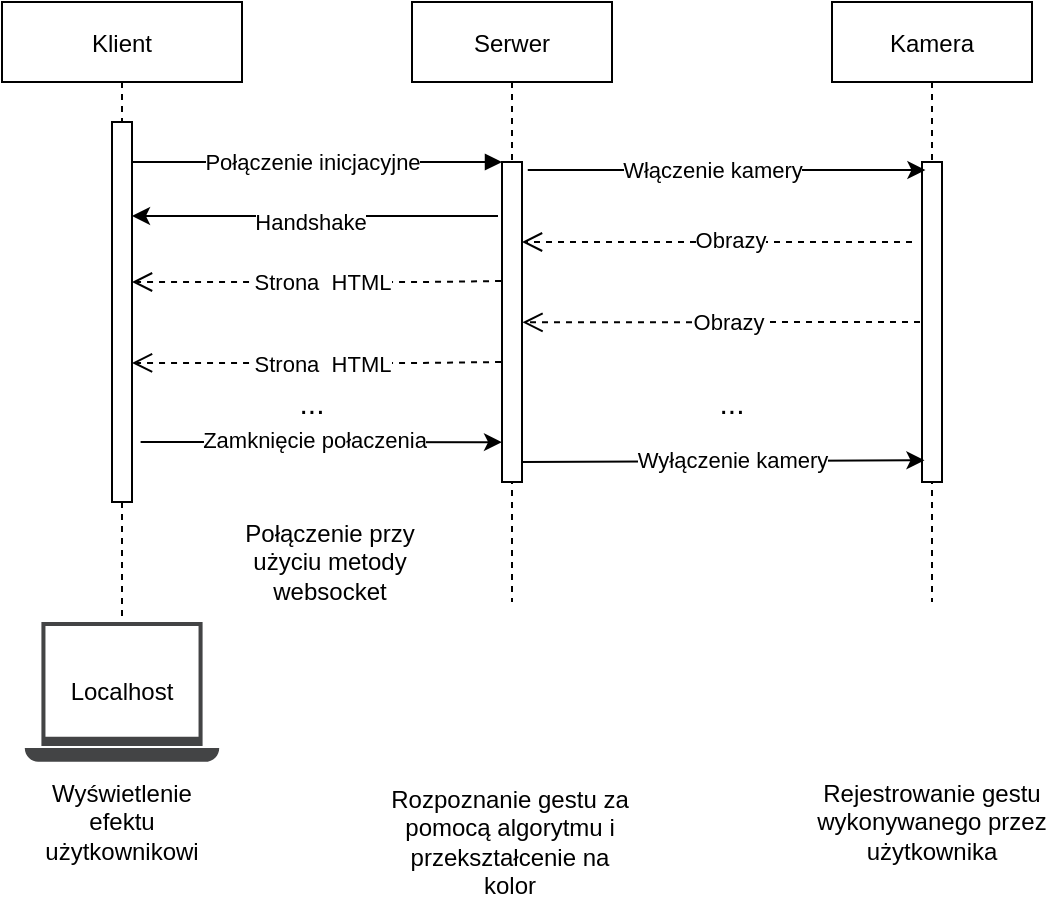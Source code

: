<mxfile version="14.7.3" type="github">
  <diagram id="kgpKYQtTHZ0yAKxKKP6v" name="Page-1">
    <mxGraphModel dx="460" dy="762" grid="1" gridSize="10" guides="1" tooltips="1" connect="1" arrows="1" fold="1" page="1" pageScale="1" pageWidth="850" pageHeight="1100" math="0" shadow="0">
      <root>
        <mxCell id="0" />
        <mxCell id="1" parent="0" />
        <mxCell id="3nuBFxr9cyL0pnOWT2aG-1" value="Klient " style="shape=umlLifeline;perimeter=lifelinePerimeter;container=1;collapsible=0;recursiveResize=0;rounded=0;shadow=0;strokeWidth=1;" parent="1" vertex="1">
          <mxGeometry x="95" y="80" width="120" height="310" as="geometry" />
        </mxCell>
        <mxCell id="3nuBFxr9cyL0pnOWT2aG-2" value="" style="points=[];perimeter=orthogonalPerimeter;rounded=0;shadow=0;strokeWidth=1;" parent="3nuBFxr9cyL0pnOWT2aG-1" vertex="1">
          <mxGeometry x="55" y="60" width="10" height="190" as="geometry" />
        </mxCell>
        <mxCell id="3nuBFxr9cyL0pnOWT2aG-5" value="Serwer" style="shape=umlLifeline;perimeter=lifelinePerimeter;container=1;collapsible=0;recursiveResize=0;rounded=0;shadow=0;strokeWidth=1;" parent="1" vertex="1">
          <mxGeometry x="300" y="80" width="100" height="300" as="geometry" />
        </mxCell>
        <mxCell id="3nuBFxr9cyL0pnOWT2aG-6" value="" style="points=[];perimeter=orthogonalPerimeter;rounded=0;shadow=0;strokeWidth=1;" parent="3nuBFxr9cyL0pnOWT2aG-5" vertex="1">
          <mxGeometry x="45" y="80" width="10" height="160" as="geometry" />
        </mxCell>
        <mxCell id="3nuBFxr9cyL0pnOWT2aG-8" value="" style="verticalAlign=bottom;endArrow=block;entryX=0;entryY=0;shadow=0;strokeWidth=1;" parent="1" source="3nuBFxr9cyL0pnOWT2aG-2" target="3nuBFxr9cyL0pnOWT2aG-6" edge="1">
          <mxGeometry relative="1" as="geometry">
            <mxPoint x="275" y="160" as="sourcePoint" />
          </mxGeometry>
        </mxCell>
        <mxCell id="br4FtKxxlDKlVfCPAYSt-15" value="Połączenie inicjacyjne" style="edgeLabel;html=1;align=center;verticalAlign=middle;resizable=0;points=[];" parent="3nuBFxr9cyL0pnOWT2aG-8" vertex="1" connectable="0">
          <mxGeometry x="0.135" y="4" relative="1" as="geometry">
            <mxPoint x="-15" y="4" as="offset" />
          </mxGeometry>
        </mxCell>
        <mxCell id="br4FtKxxlDKlVfCPAYSt-1" value="" style="endArrow=classic;html=1;exitX=-0.2;exitY=0.169;exitDx=0;exitDy=0;exitPerimeter=0;" parent="1" source="3nuBFxr9cyL0pnOWT2aG-6" edge="1">
          <mxGeometry width="50" height="50" relative="1" as="geometry">
            <mxPoint x="150" y="410" as="sourcePoint" />
            <mxPoint x="160" y="187" as="targetPoint" />
            <Array as="points">
              <mxPoint x="220" y="187" />
            </Array>
          </mxGeometry>
        </mxCell>
        <mxCell id="br4FtKxxlDKlVfCPAYSt-2" value="Handshake" style="edgeLabel;html=1;align=center;verticalAlign=middle;resizable=0;points=[];" parent="br4FtKxxlDKlVfCPAYSt-1" vertex="1" connectable="0">
          <mxGeometry x="0.176" relative="1" as="geometry">
            <mxPoint x="13" y="3" as="offset" />
          </mxGeometry>
        </mxCell>
        <mxCell id="br4FtKxxlDKlVfCPAYSt-5" value="" style="pointerEvents=1;shadow=0;dashed=0;html=1;strokeColor=none;fillColor=#434445;aspect=fixed;labelPosition=center;verticalLabelPosition=bottom;verticalAlign=top;align=center;outlineConnect=0;shape=mxgraph.vvd.laptop;" parent="1" vertex="1">
          <mxGeometry x="106.39" y="390" width="97.22" height="70" as="geometry" />
        </mxCell>
        <mxCell id="br4FtKxxlDKlVfCPAYSt-7" value="Localhost" style="text;html=1;strokeColor=none;fillColor=none;align=center;verticalAlign=middle;whiteSpace=wrap;rounded=0;" parent="1" vertex="1">
          <mxGeometry x="135" y="415" width="40" height="20" as="geometry" />
        </mxCell>
        <mxCell id="br4FtKxxlDKlVfCPAYSt-9" value="Kamera" style="shape=umlLifeline;perimeter=lifelinePerimeter;container=1;collapsible=0;recursiveResize=0;rounded=0;shadow=0;strokeWidth=1;" parent="1" vertex="1">
          <mxGeometry x="510" y="80" width="100" height="300" as="geometry" />
        </mxCell>
        <mxCell id="br4FtKxxlDKlVfCPAYSt-10" value="" style="points=[];perimeter=orthogonalPerimeter;rounded=0;shadow=0;strokeWidth=1;" parent="br4FtKxxlDKlVfCPAYSt-9" vertex="1">
          <mxGeometry x="45" y="80" width="10" height="160" as="geometry" />
        </mxCell>
        <mxCell id="br4FtKxxlDKlVfCPAYSt-12" value="" style="shape=image;html=1;verticalAlign=top;verticalLabelPosition=bottom;labelBackgroundColor=#ffffff;imageAspect=0;aspect=fixed;image=https://cdn1.iconfinder.com/data/icons/feather-2/24/camera-128.png" parent="1" vertex="1">
          <mxGeometry x="525" y="390" width="70" height="70" as="geometry" />
        </mxCell>
        <mxCell id="br4FtKxxlDKlVfCPAYSt-13" value="" style="endArrow=classic;html=1;exitX=1.288;exitY=0.025;exitDx=0;exitDy=0;exitPerimeter=0;entryX=0.171;entryY=0.025;entryDx=0;entryDy=0;entryPerimeter=0;" parent="1" source="3nuBFxr9cyL0pnOWT2aG-6" target="br4FtKxxlDKlVfCPAYSt-10" edge="1">
          <mxGeometry width="50" height="50" relative="1" as="geometry">
            <mxPoint x="450" y="560" as="sourcePoint" />
            <mxPoint x="550" y="164" as="targetPoint" />
          </mxGeometry>
        </mxCell>
        <mxCell id="br4FtKxxlDKlVfCPAYSt-16" value="Włączenie kamery" style="edgeLabel;html=1;align=center;verticalAlign=middle;resizable=0;points=[];" parent="br4FtKxxlDKlVfCPAYSt-13" vertex="1" connectable="0">
          <mxGeometry x="0.195" relative="1" as="geometry">
            <mxPoint x="-27" as="offset" />
          </mxGeometry>
        </mxCell>
        <mxCell id="br4FtKxxlDKlVfCPAYSt-17" value="" style="verticalAlign=bottom;endArrow=open;dashed=1;endSize=8;shadow=0;strokeWidth=1;" parent="1" target="3nuBFxr9cyL0pnOWT2aG-6" edge="1">
          <mxGeometry x="0.026" relative="1" as="geometry">
            <mxPoint x="370" y="200" as="targetPoint" />
            <mxPoint x="550" y="200" as="sourcePoint" />
            <Array as="points">
              <mxPoint x="500" y="200" />
            </Array>
            <mxPoint as="offset" />
          </mxGeometry>
        </mxCell>
        <mxCell id="br4FtKxxlDKlVfCPAYSt-19" value="Obrazy" style="edgeLabel;html=1;align=center;verticalAlign=middle;resizable=0;points=[];" parent="br4FtKxxlDKlVfCPAYSt-17" vertex="1" connectable="0">
          <mxGeometry x="-0.067" y="-1" relative="1" as="geometry">
            <mxPoint as="offset" />
          </mxGeometry>
        </mxCell>
        <mxCell id="br4FtKxxlDKlVfCPAYSt-18" value="" style="verticalAlign=bottom;endArrow=open;dashed=1;endSize=8;shadow=0;strokeWidth=1;entryX=1.124;entryY=0.501;entryDx=0;entryDy=0;entryPerimeter=0;" parent="1" edge="1">
          <mxGeometry relative="1" as="geometry">
            <mxPoint x="355.24" y="240.16" as="targetPoint" />
            <mxPoint x="554" y="240" as="sourcePoint" />
            <Array as="points">
              <mxPoint x="504" y="240" />
            </Array>
          </mxGeometry>
        </mxCell>
        <mxCell id="br4FtKxxlDKlVfCPAYSt-20" value="Obrazy" style="edgeLabel;html=1;align=center;verticalAlign=middle;resizable=0;points=[];" parent="br4FtKxxlDKlVfCPAYSt-18" vertex="1" connectable="0">
          <mxGeometry x="-0.1" relative="1" as="geometry">
            <mxPoint x="-7" as="offset" />
          </mxGeometry>
        </mxCell>
        <mxCell id="br4FtKxxlDKlVfCPAYSt-21" value="" style="verticalAlign=bottom;endArrow=open;dashed=1;endSize=8;shadow=0;strokeWidth=1;exitX=-0.048;exitY=0.372;exitDx=0;exitDy=0;exitPerimeter=0;" parent="1" source="3nuBFxr9cyL0pnOWT2aG-6" edge="1">
          <mxGeometry relative="1" as="geometry">
            <mxPoint x="160" y="220" as="targetPoint" />
            <mxPoint x="340" y="220" as="sourcePoint" />
            <Array as="points">
              <mxPoint x="305" y="220" />
            </Array>
          </mxGeometry>
        </mxCell>
        <mxCell id="br4FtKxxlDKlVfCPAYSt-22" value="Strona&amp;nbsp; HTML" style="edgeLabel;html=1;align=center;verticalAlign=middle;resizable=0;points=[];" parent="br4FtKxxlDKlVfCPAYSt-21" vertex="1" connectable="0">
          <mxGeometry x="-0.1" relative="1" as="geometry">
            <mxPoint x="-7" as="offset" />
          </mxGeometry>
        </mxCell>
        <mxCell id="br4FtKxxlDKlVfCPAYSt-23" value="" style="verticalAlign=bottom;endArrow=open;dashed=1;endSize=8;shadow=0;strokeWidth=1;exitX=-0.048;exitY=0.372;exitDx=0;exitDy=0;exitPerimeter=0;" parent="1" edge="1">
          <mxGeometry relative="1" as="geometry">
            <mxPoint x="160" y="260.48" as="targetPoint" />
            <mxPoint x="344.52" y="260" as="sourcePoint" />
            <Array as="points">
              <mxPoint x="305" y="260.48" />
            </Array>
          </mxGeometry>
        </mxCell>
        <mxCell id="br4FtKxxlDKlVfCPAYSt-24" value="Strona&amp;nbsp; HTML" style="edgeLabel;html=1;align=center;verticalAlign=middle;resizable=0;points=[];" parent="br4FtKxxlDKlVfCPAYSt-23" vertex="1" connectable="0">
          <mxGeometry x="-0.1" relative="1" as="geometry">
            <mxPoint x="-7" as="offset" />
          </mxGeometry>
        </mxCell>
        <mxCell id="br4FtKxxlDKlVfCPAYSt-30" value="&lt;font style=&quot;font-size: 15px&quot;&gt;...&lt;/font&gt;" style="text;html=1;strokeColor=none;fillColor=none;align=center;verticalAlign=middle;whiteSpace=wrap;rounded=0;" parent="1" vertex="1">
          <mxGeometry x="230" y="270" width="40" height="20" as="geometry" />
        </mxCell>
        <mxCell id="br4FtKxxlDKlVfCPAYSt-31" value="&lt;font style=&quot;font-size: 15px&quot;&gt;...&lt;/font&gt;" style="text;html=1;strokeColor=none;fillColor=none;align=center;verticalAlign=middle;whiteSpace=wrap;rounded=0;" parent="1" vertex="1">
          <mxGeometry x="440" y="270" width="40" height="20" as="geometry" />
        </mxCell>
        <mxCell id="br4FtKxxlDKlVfCPAYSt-34" value="" style="endArrow=classic;html=1;exitX=1.383;exitY=0.871;exitDx=0;exitDy=0;exitPerimeter=0;entryX=0.124;entryY=0.932;entryDx=0;entryDy=0;entryPerimeter=0;" parent="1" target="br4FtKxxlDKlVfCPAYSt-10" edge="1">
          <mxGeometry width="50" height="50" relative="1" as="geometry">
            <mxPoint x="355.0" y="310" as="sourcePoint" />
            <mxPoint x="550" y="310" as="targetPoint" />
          </mxGeometry>
        </mxCell>
        <mxCell id="br4FtKxxlDKlVfCPAYSt-35" value="&lt;div align=&quot;center&quot;&gt;Wyłączenie kamery&lt;/div&gt;" style="edgeLabel;html=1;align=center;verticalAlign=middle;resizable=0;points=[];" parent="br4FtKxxlDKlVfCPAYSt-34" vertex="1" connectable="0">
          <mxGeometry x="-0.267" y="1" relative="1" as="geometry">
            <mxPoint x="31" as="offset" />
          </mxGeometry>
        </mxCell>
        <mxCell id="br4FtKxxlDKlVfCPAYSt-36" value="" style="endArrow=classic;html=1;exitX=1.383;exitY=0.871;exitDx=0;exitDy=0;exitPerimeter=0;entryX=-0.048;entryY=0.941;entryDx=0;entryDy=0;entryPerimeter=0;" parent="1" edge="1">
          <mxGeometry width="50" height="50" relative="1" as="geometry">
            <mxPoint x="164.31" y="300" as="sourcePoint" />
            <mxPoint x="345.0" y="300.07" as="targetPoint" />
          </mxGeometry>
        </mxCell>
        <mxCell id="br4FtKxxlDKlVfCPAYSt-37" value="Zamknięcie połaczenia" style="edgeLabel;html=1;align=center;verticalAlign=middle;resizable=0;points=[];" parent="br4FtKxxlDKlVfCPAYSt-36" vertex="1" connectable="0">
          <mxGeometry x="-0.267" y="1" relative="1" as="geometry">
            <mxPoint x="20" as="offset" />
          </mxGeometry>
        </mxCell>
        <mxCell id="br4FtKxxlDKlVfCPAYSt-38" value="Połączenie przy użyciu metody websocket" style="text;html=1;strokeColor=none;fillColor=none;align=center;verticalAlign=middle;whiteSpace=wrap;rounded=0;" parent="1" vertex="1">
          <mxGeometry x="203.61" y="340" width="110" height="40" as="geometry" />
        </mxCell>
        <mxCell id="br4FtKxxlDKlVfCPAYSt-39" value="Rozpoznanie gestu za pomocą algorytmu i przekształcenie na kolor" style="text;html=1;strokeColor=none;fillColor=none;align=center;verticalAlign=middle;whiteSpace=wrap;rounded=0;" parent="1" vertex="1">
          <mxGeometry x="283.61" y="480" width="130" height="40" as="geometry" />
        </mxCell>
        <mxCell id="br4FtKxxlDKlVfCPAYSt-40" value="Wyświetlenie efektu użytkownikowi" style="text;html=1;strokeColor=none;fillColor=none;align=center;verticalAlign=middle;whiteSpace=wrap;rounded=0;" parent="1" vertex="1">
          <mxGeometry x="135" y="480" width="40" height="20" as="geometry" />
        </mxCell>
        <mxCell id="br4FtKxxlDKlVfCPAYSt-41" value="Rejestrowanie gestu wykonywanego przez użytkownika" style="text;html=1;strokeColor=none;fillColor=none;align=center;verticalAlign=middle;whiteSpace=wrap;rounded=0;" parent="1" vertex="1">
          <mxGeometry x="500" y="475" width="120" height="30" as="geometry" />
        </mxCell>
        <mxCell id="1Crurk2GbxXEvVOLKUOw-1" value="" style="shape=image;html=1;verticalAlign=top;verticalLabelPosition=bottom;labelBackgroundColor=#ffffff;imageAspect=0;aspect=fixed;image=https://cdn4.iconfinder.com/data/icons/social-life/512/raspberry-pi-128.png" vertex="1" parent="1">
          <mxGeometry x="315.2" y="390" width="69.61" height="69.61" as="geometry" />
        </mxCell>
      </root>
    </mxGraphModel>
  </diagram>
</mxfile>
